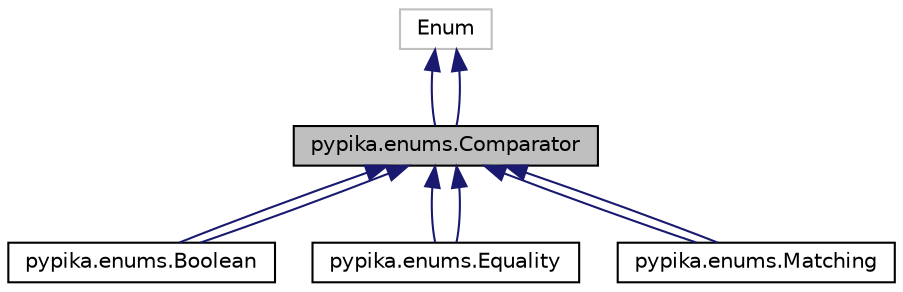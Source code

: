digraph "pypika.enums.Comparator"
{
 // LATEX_PDF_SIZE
  edge [fontname="Helvetica",fontsize="10",labelfontname="Helvetica",labelfontsize="10"];
  node [fontname="Helvetica",fontsize="10",shape=record];
  Node1 [label="pypika.enums.Comparator",height=0.2,width=0.4,color="black", fillcolor="grey75", style="filled", fontcolor="black",tooltip=" "];
  Node2 -> Node1 [dir="back",color="midnightblue",fontsize="10",style="solid",fontname="Helvetica"];
  Node2 [label="Enum",height=0.2,width=0.4,color="grey75", fillcolor="white", style="filled",tooltip=" "];
  Node2 -> Node1 [dir="back",color="midnightblue",fontsize="10",style="solid",fontname="Helvetica"];
  Node1 -> Node3 [dir="back",color="midnightblue",fontsize="10",style="solid",fontname="Helvetica"];
  Node3 [label="pypika.enums.Boolean",height=0.2,width=0.4,color="black", fillcolor="white", style="filled",URL="$classpypika_1_1enums_1_1Boolean.html",tooltip=" "];
  Node1 -> Node3 [dir="back",color="midnightblue",fontsize="10",style="solid",fontname="Helvetica"];
  Node1 -> Node4 [dir="back",color="midnightblue",fontsize="10",style="solid",fontname="Helvetica"];
  Node4 [label="pypika.enums.Equality",height=0.2,width=0.4,color="black", fillcolor="white", style="filled",URL="$classpypika_1_1enums_1_1Equality.html",tooltip=" "];
  Node1 -> Node4 [dir="back",color="midnightblue",fontsize="10",style="solid",fontname="Helvetica"];
  Node1 -> Node5 [dir="back",color="midnightblue",fontsize="10",style="solid",fontname="Helvetica"];
  Node5 [label="pypika.enums.Matching",height=0.2,width=0.4,color="black", fillcolor="white", style="filled",URL="$classpypika_1_1enums_1_1Matching.html",tooltip=" "];
  Node1 -> Node5 [dir="back",color="midnightblue",fontsize="10",style="solid",fontname="Helvetica"];
}
